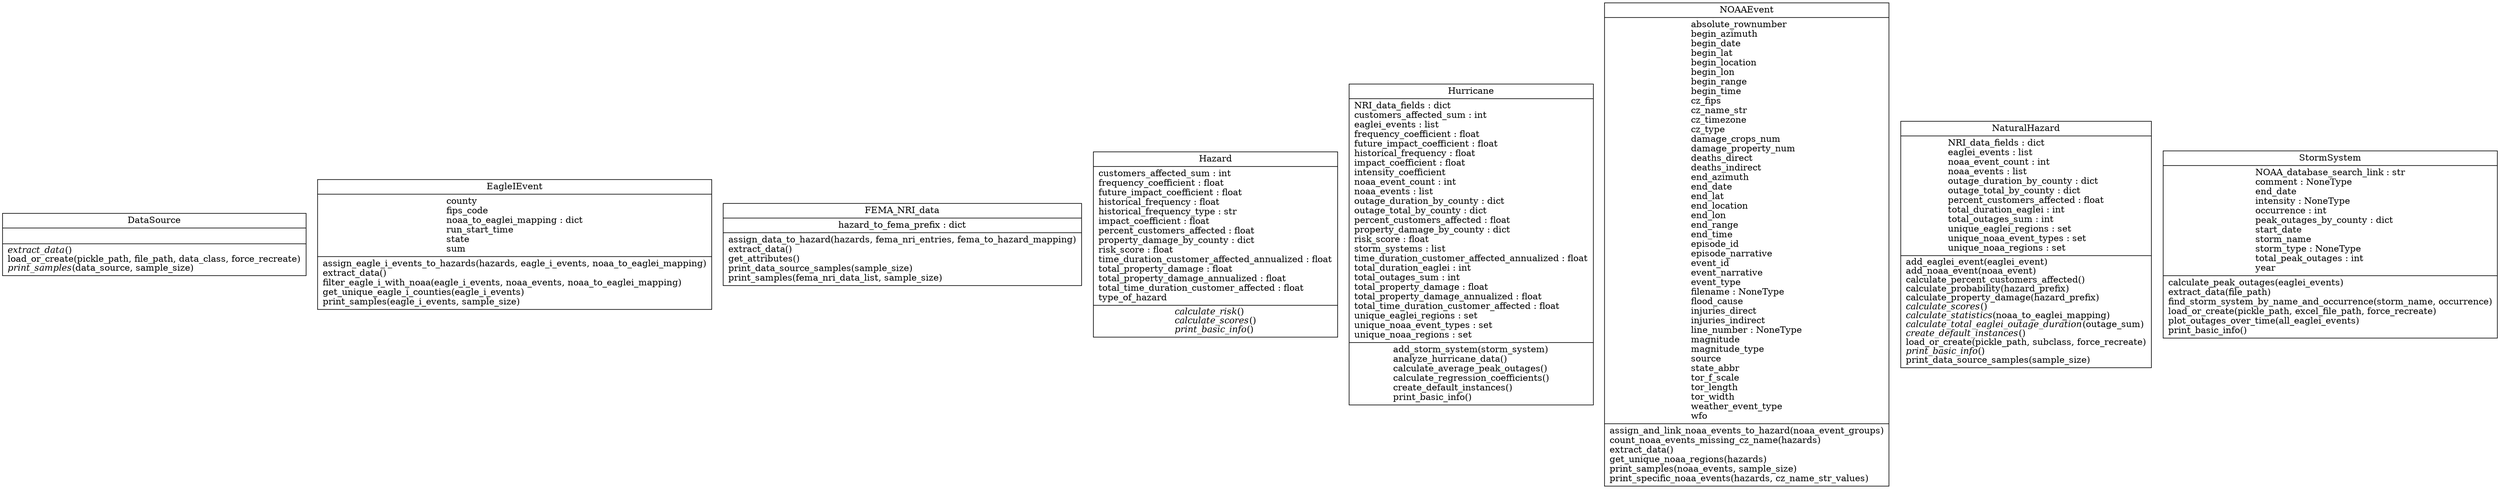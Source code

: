 digraph "classes_MyProject" {
rankdir=BT
charset="utf-8"
"NJ_SESP_Data_Analysis_Program.DataSource.DataSource" [color="black", fontcolor="black", label=<{DataSource|<br ALIGN="LEFT"/>|<I>extract_data</I>()<br ALIGN="LEFT"/>load_or_create(pickle_path, file_path, data_class, force_recreate)<br ALIGN="LEFT"/><I>print_samples</I>(data_source, sample_size)<br ALIGN="LEFT"/>}>, shape="record", style="solid"];
"NJ_SESP_Data_Analysis_Program.EagleIEvent.EagleIEvent" [color="black", fontcolor="black", label=<{EagleIEvent|county<br ALIGN="LEFT"/>fips_code<br ALIGN="LEFT"/>noaa_to_eaglei_mapping : dict<br ALIGN="LEFT"/>run_start_time<br ALIGN="LEFT"/>state<br ALIGN="LEFT"/>sum<br ALIGN="LEFT"/>|assign_eagle_i_events_to_hazards(hazards, eagle_i_events, noaa_to_eaglei_mapping)<br ALIGN="LEFT"/>extract_data()<br ALIGN="LEFT"/>filter_eagle_i_with_noaa(eagle_i_events, noaa_events, noaa_to_eaglei_mapping)<br ALIGN="LEFT"/>get_unique_eagle_i_counties(eagle_i_events)<br ALIGN="LEFT"/>print_samples(eagle_i_events, sample_size)<br ALIGN="LEFT"/>}>, shape="record", style="solid"];
"NJ_SESP_Data_Analysis_Program.FEMA_NRI_data.FEMA_NRI_data" [color="black", fontcolor="black", label=<{FEMA_NRI_data|hazard_to_fema_prefix : dict<br ALIGN="LEFT"/>|assign_data_to_hazard(hazards, fema_nri_entries, fema_to_hazard_mapping)<br ALIGN="LEFT"/>extract_data()<br ALIGN="LEFT"/>get_attributes()<br ALIGN="LEFT"/>print_data_source_samples(sample_size)<br ALIGN="LEFT"/>print_samples(fema_nri_data_list, sample_size)<br ALIGN="LEFT"/>}>, shape="record", style="solid"];
"NJ_SESP_Data_Analysis_Program.hazard.Hazard" [color="black", fontcolor="black", label=<{Hazard|customers_affected_sum : int<br ALIGN="LEFT"/>frequency_coefficient : float<br ALIGN="LEFT"/>future_impact_coefficient : float<br ALIGN="LEFT"/>historical_frequency : float<br ALIGN="LEFT"/>historical_frequency_type : str<br ALIGN="LEFT"/>impact_coefficient : float<br ALIGN="LEFT"/>percent_customers_affected : float<br ALIGN="LEFT"/>property_damage_by_county : dict<br ALIGN="LEFT"/>risk_score : float<br ALIGN="LEFT"/>time_duration_customer_affected_annualized : float<br ALIGN="LEFT"/>total_property_damage : float<br ALIGN="LEFT"/>total_property_damage_annualized : float<br ALIGN="LEFT"/>total_time_duration_customer_affected : float<br ALIGN="LEFT"/>type_of_hazard<br ALIGN="LEFT"/>|<I>calculate_risk</I>()<br ALIGN="LEFT"/><I>calculate_scores</I>()<br ALIGN="LEFT"/><I>print_basic_info</I>()<br ALIGN="LEFT"/>}>, shape="record", style="solid"];
"NJ_SESP_Data_Analysis_Program.hurricanes.Hurricane" [color="black", fontcolor="black", label=<{Hurricane|NRI_data_fields : dict<br ALIGN="LEFT"/>customers_affected_sum : int<br ALIGN="LEFT"/>eaglei_events : list<br ALIGN="LEFT"/>frequency_coefficient : float<br ALIGN="LEFT"/>future_impact_coefficient : float<br ALIGN="LEFT"/>historical_frequency : float<br ALIGN="LEFT"/>impact_coefficient : float<br ALIGN="LEFT"/>intensity_coefficient<br ALIGN="LEFT"/>noaa_event_count : int<br ALIGN="LEFT"/>noaa_events : list<br ALIGN="LEFT"/>outage_duration_by_county : dict<br ALIGN="LEFT"/>outage_total_by_county : dict<br ALIGN="LEFT"/>percent_customers_affected : float<br ALIGN="LEFT"/>property_damage_by_county : dict<br ALIGN="LEFT"/>risk_score : float<br ALIGN="LEFT"/>storm_systems : list<br ALIGN="LEFT"/>time_duration_customer_affected_annualized : float<br ALIGN="LEFT"/>total_duration_eaglei : int<br ALIGN="LEFT"/>total_outages_sum : int<br ALIGN="LEFT"/>total_property_damage : float<br ALIGN="LEFT"/>total_property_damage_annualized : float<br ALIGN="LEFT"/>total_time_duration_customer_affected : float<br ALIGN="LEFT"/>unique_eaglei_regions : set<br ALIGN="LEFT"/>unique_noaa_event_types : set<br ALIGN="LEFT"/>unique_noaa_regions : set<br ALIGN="LEFT"/>|add_storm_system(storm_system)<br ALIGN="LEFT"/>analyze_hurricane_data()<br ALIGN="LEFT"/>calculate_average_peak_outages()<br ALIGN="LEFT"/>calculate_regression_coefficients()<br ALIGN="LEFT"/>create_default_instances()<br ALIGN="LEFT"/>print_basic_info()<br ALIGN="LEFT"/>}>, shape="record", style="solid"];
"NJ_SESP_Data_Analysis_Program.NOAAEvent.NOAAEvent" [color="black", fontcolor="black", label=<{NOAAEvent|absolute_rownumber<br ALIGN="LEFT"/>begin_azimuth<br ALIGN="LEFT"/>begin_date<br ALIGN="LEFT"/>begin_lat<br ALIGN="LEFT"/>begin_location<br ALIGN="LEFT"/>begin_lon<br ALIGN="LEFT"/>begin_range<br ALIGN="LEFT"/>begin_time<br ALIGN="LEFT"/>cz_fips<br ALIGN="LEFT"/>cz_name_str<br ALIGN="LEFT"/>cz_timezone<br ALIGN="LEFT"/>cz_type<br ALIGN="LEFT"/>damage_crops_num<br ALIGN="LEFT"/>damage_property_num<br ALIGN="LEFT"/>deaths_direct<br ALIGN="LEFT"/>deaths_indirect<br ALIGN="LEFT"/>end_azimuth<br ALIGN="LEFT"/>end_date<br ALIGN="LEFT"/>end_lat<br ALIGN="LEFT"/>end_location<br ALIGN="LEFT"/>end_lon<br ALIGN="LEFT"/>end_range<br ALIGN="LEFT"/>end_time<br ALIGN="LEFT"/>episode_id<br ALIGN="LEFT"/>episode_narrative<br ALIGN="LEFT"/>event_id<br ALIGN="LEFT"/>event_narrative<br ALIGN="LEFT"/>event_type<br ALIGN="LEFT"/>filename : NoneType<br ALIGN="LEFT"/>flood_cause<br ALIGN="LEFT"/>injuries_direct<br ALIGN="LEFT"/>injuries_indirect<br ALIGN="LEFT"/>line_number : NoneType<br ALIGN="LEFT"/>magnitude<br ALIGN="LEFT"/>magnitude_type<br ALIGN="LEFT"/>source<br ALIGN="LEFT"/>state_abbr<br ALIGN="LEFT"/>tor_f_scale<br ALIGN="LEFT"/>tor_length<br ALIGN="LEFT"/>tor_width<br ALIGN="LEFT"/>weather_event_type<br ALIGN="LEFT"/>wfo<br ALIGN="LEFT"/>|assign_and_link_noaa_events_to_hazard(noaa_event_groups)<br ALIGN="LEFT"/>count_noaa_events_missing_cz_name(hazards)<br ALIGN="LEFT"/>extract_data()<br ALIGN="LEFT"/>get_unique_noaa_regions(hazards)<br ALIGN="LEFT"/>print_samples(noaa_events, sample_size)<br ALIGN="LEFT"/>print_specific_noaa_events(hazards, cz_name_str_values)<br ALIGN="LEFT"/>}>, shape="record", style="solid"];
"NJ_SESP_Data_Analysis_Program.natural_hazard.NaturalHazard" [color="black", fontcolor="black", label=<{NaturalHazard|NRI_data_fields : dict<br ALIGN="LEFT"/>eaglei_events : list<br ALIGN="LEFT"/>noaa_event_count : int<br ALIGN="LEFT"/>noaa_events : list<br ALIGN="LEFT"/>outage_duration_by_county : dict<br ALIGN="LEFT"/>outage_total_by_county : dict<br ALIGN="LEFT"/>percent_customers_affected : float<br ALIGN="LEFT"/>total_duration_eaglei : int<br ALIGN="LEFT"/>total_outages_sum : int<br ALIGN="LEFT"/>unique_eaglei_regions : set<br ALIGN="LEFT"/>unique_noaa_event_types : set<br ALIGN="LEFT"/>unique_noaa_regions : set<br ALIGN="LEFT"/>|add_eaglei_event(eaglei_event)<br ALIGN="LEFT"/>add_noaa_event(noaa_event)<br ALIGN="LEFT"/>calculate_percent_customers_affected()<br ALIGN="LEFT"/>calculate_probability(hazard_prefix)<br ALIGN="LEFT"/>calculate_property_damage(hazard_prefix)<br ALIGN="LEFT"/><I>calculate_scores</I>()<br ALIGN="LEFT"/><I>calculate_statistics</I>(noaa_to_eaglei_mapping)<br ALIGN="LEFT"/><I>calculate_total_eaglei_outage_duration</I>(outage_sum)<br ALIGN="LEFT"/><I>create_default_instances</I>()<br ALIGN="LEFT"/>load_or_create(pickle_path, subclass, force_recreate)<br ALIGN="LEFT"/><I>print_basic_info</I>()<br ALIGN="LEFT"/>print_data_source_samples(sample_size)<br ALIGN="LEFT"/>}>, shape="record", style="solid"];
"NJ_SESP_Data_Analysis_Program.storm_system.StormSystem" [color="black", fontcolor="black", label=<{StormSystem|NOAA_database_search_link : str<br ALIGN="LEFT"/>comment : NoneType<br ALIGN="LEFT"/>end_date<br ALIGN="LEFT"/>intensity : NoneType<br ALIGN="LEFT"/>occurrence : int<br ALIGN="LEFT"/>peak_outages_by_county : dict<br ALIGN="LEFT"/>start_date<br ALIGN="LEFT"/>storm_name<br ALIGN="LEFT"/>storm_type : NoneType<br ALIGN="LEFT"/>total_peak_outages : int<br ALIGN="LEFT"/>year<br ALIGN="LEFT"/>|calculate_peak_outages(eaglei_events)<br ALIGN="LEFT"/>extract_data(file_path)<br ALIGN="LEFT"/>find_storm_system_by_name_and_occurrence(storm_name, occurrence)<br ALIGN="LEFT"/>load_or_create(pickle_path, excel_file_path, force_recreate)<br ALIGN="LEFT"/>plot_outages_over_time(all_eaglei_events)<br ALIGN="LEFT"/>print_basic_info()<br ALIGN="LEFT"/>}>, shape="record", style="solid"];
}

